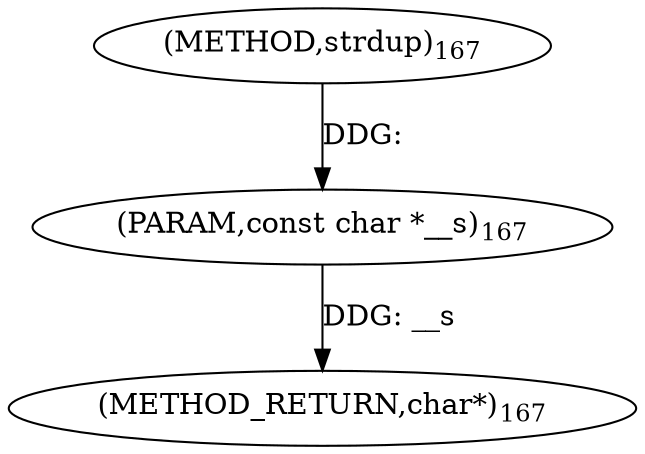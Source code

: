 digraph "strdup" {  
"98845" [label = <(METHOD,strdup)<SUB>167</SUB>> ]
"98847" [label = <(METHOD_RETURN,char*)<SUB>167</SUB>> ]
"98846" [label = <(PARAM,const char *__s)<SUB>167</SUB>> ]
  "98846" -> "98847"  [ label = "DDG: __s"] 
  "98845" -> "98846"  [ label = "DDG: "] 
}
